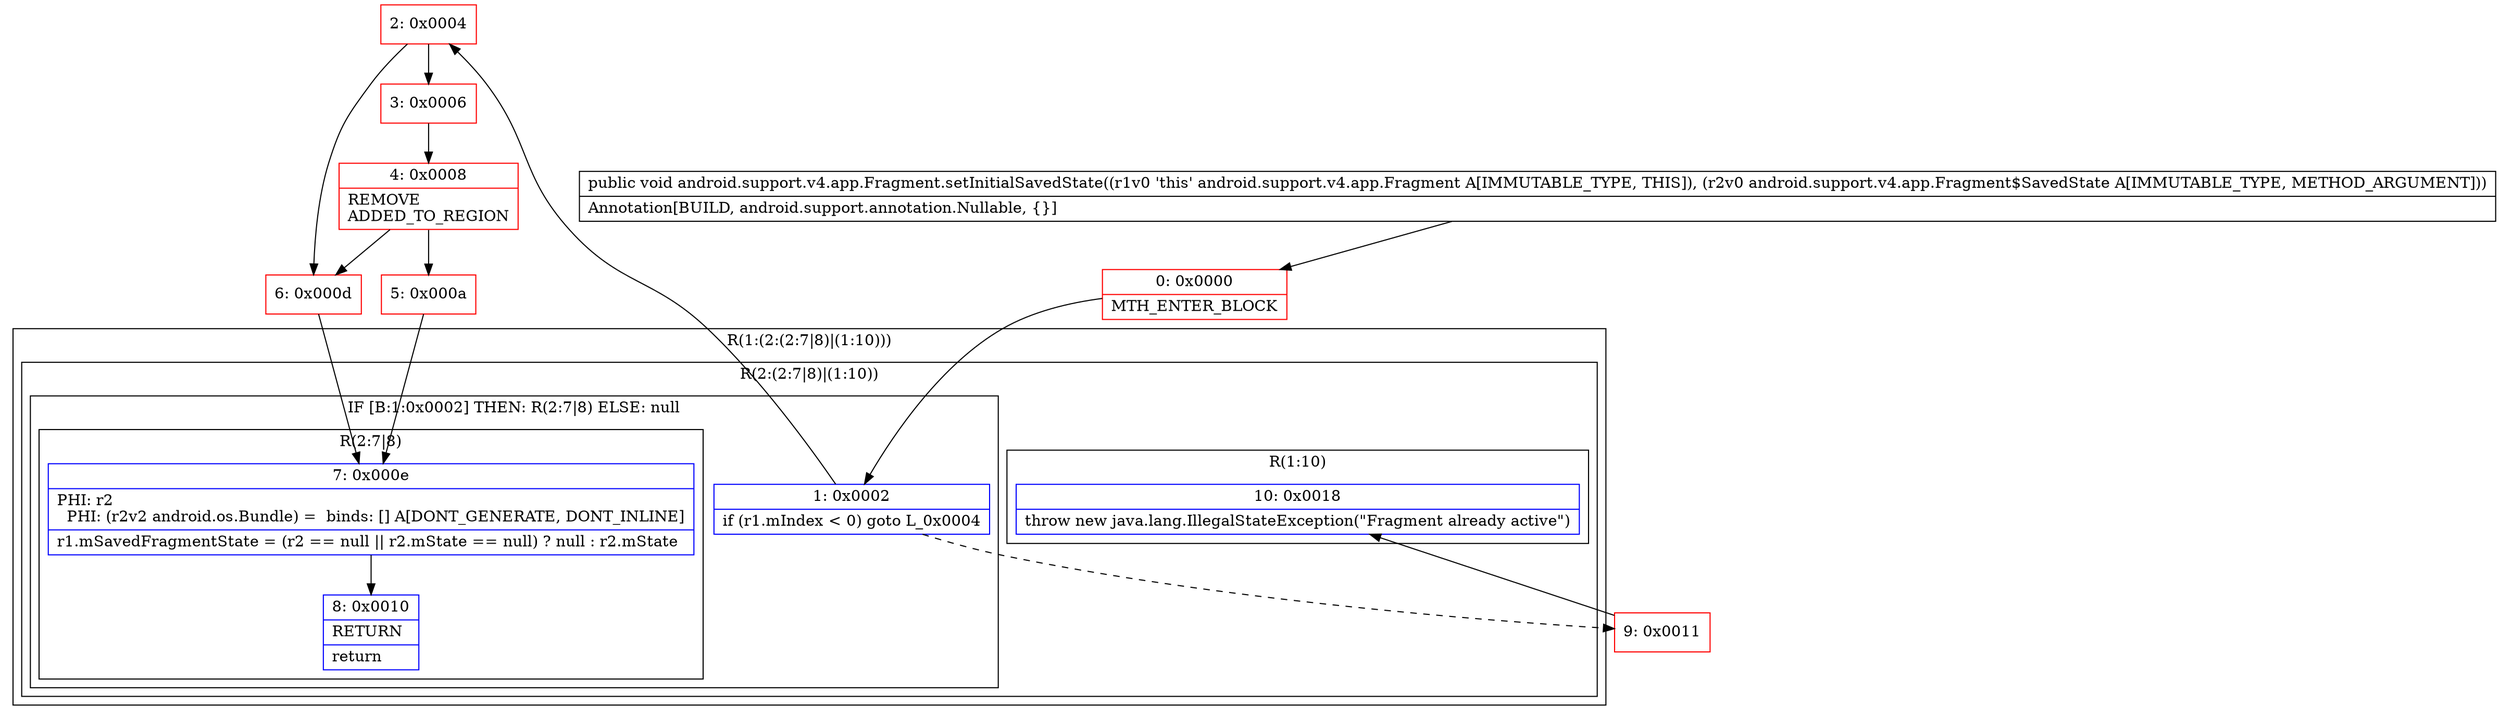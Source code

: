 digraph "CFG forandroid.support.v4.app.Fragment.setInitialSavedState(Landroid\/support\/v4\/app\/Fragment$SavedState;)V" {
subgraph cluster_Region_2046413320 {
label = "R(1:(2:(2:7|8)|(1:10)))";
node [shape=record,color=blue];
subgraph cluster_Region_803390487 {
label = "R(2:(2:7|8)|(1:10))";
node [shape=record,color=blue];
subgraph cluster_IfRegion_263900518 {
label = "IF [B:1:0x0002] THEN: R(2:7|8) ELSE: null";
node [shape=record,color=blue];
Node_1 [shape=record,label="{1\:\ 0x0002|if (r1.mIndex \< 0) goto L_0x0004\l}"];
subgraph cluster_Region_690481335 {
label = "R(2:7|8)";
node [shape=record,color=blue];
Node_7 [shape=record,label="{7\:\ 0x000e|PHI: r2 \l  PHI: (r2v2 android.os.Bundle) =  binds: [] A[DONT_GENERATE, DONT_INLINE]\l|r1.mSavedFragmentState = (r2 == null \|\| r2.mState == null) ? null : r2.mState\l}"];
Node_8 [shape=record,label="{8\:\ 0x0010|RETURN\l|return\l}"];
}
}
subgraph cluster_Region_515497489 {
label = "R(1:10)";
node [shape=record,color=blue];
Node_10 [shape=record,label="{10\:\ 0x0018|throw new java.lang.IllegalStateException(\"Fragment already active\")\l}"];
}
}
}
Node_0 [shape=record,color=red,label="{0\:\ 0x0000|MTH_ENTER_BLOCK\l}"];
Node_2 [shape=record,color=red,label="{2\:\ 0x0004}"];
Node_3 [shape=record,color=red,label="{3\:\ 0x0006}"];
Node_4 [shape=record,color=red,label="{4\:\ 0x0008|REMOVE\lADDED_TO_REGION\l}"];
Node_5 [shape=record,color=red,label="{5\:\ 0x000a}"];
Node_6 [shape=record,color=red,label="{6\:\ 0x000d}"];
Node_9 [shape=record,color=red,label="{9\:\ 0x0011}"];
MethodNode[shape=record,label="{public void android.support.v4.app.Fragment.setInitialSavedState((r1v0 'this' android.support.v4.app.Fragment A[IMMUTABLE_TYPE, THIS]), (r2v0 android.support.v4.app.Fragment$SavedState A[IMMUTABLE_TYPE, METHOD_ARGUMENT]))  | Annotation[BUILD, android.support.annotation.Nullable, \{\}]\l}"];
MethodNode -> Node_0;
Node_1 -> Node_2;
Node_1 -> Node_9[style=dashed];
Node_7 -> Node_8;
Node_0 -> Node_1;
Node_2 -> Node_3;
Node_2 -> Node_6;
Node_3 -> Node_4;
Node_4 -> Node_5;
Node_4 -> Node_6;
Node_5 -> Node_7;
Node_6 -> Node_7;
Node_9 -> Node_10;
}

